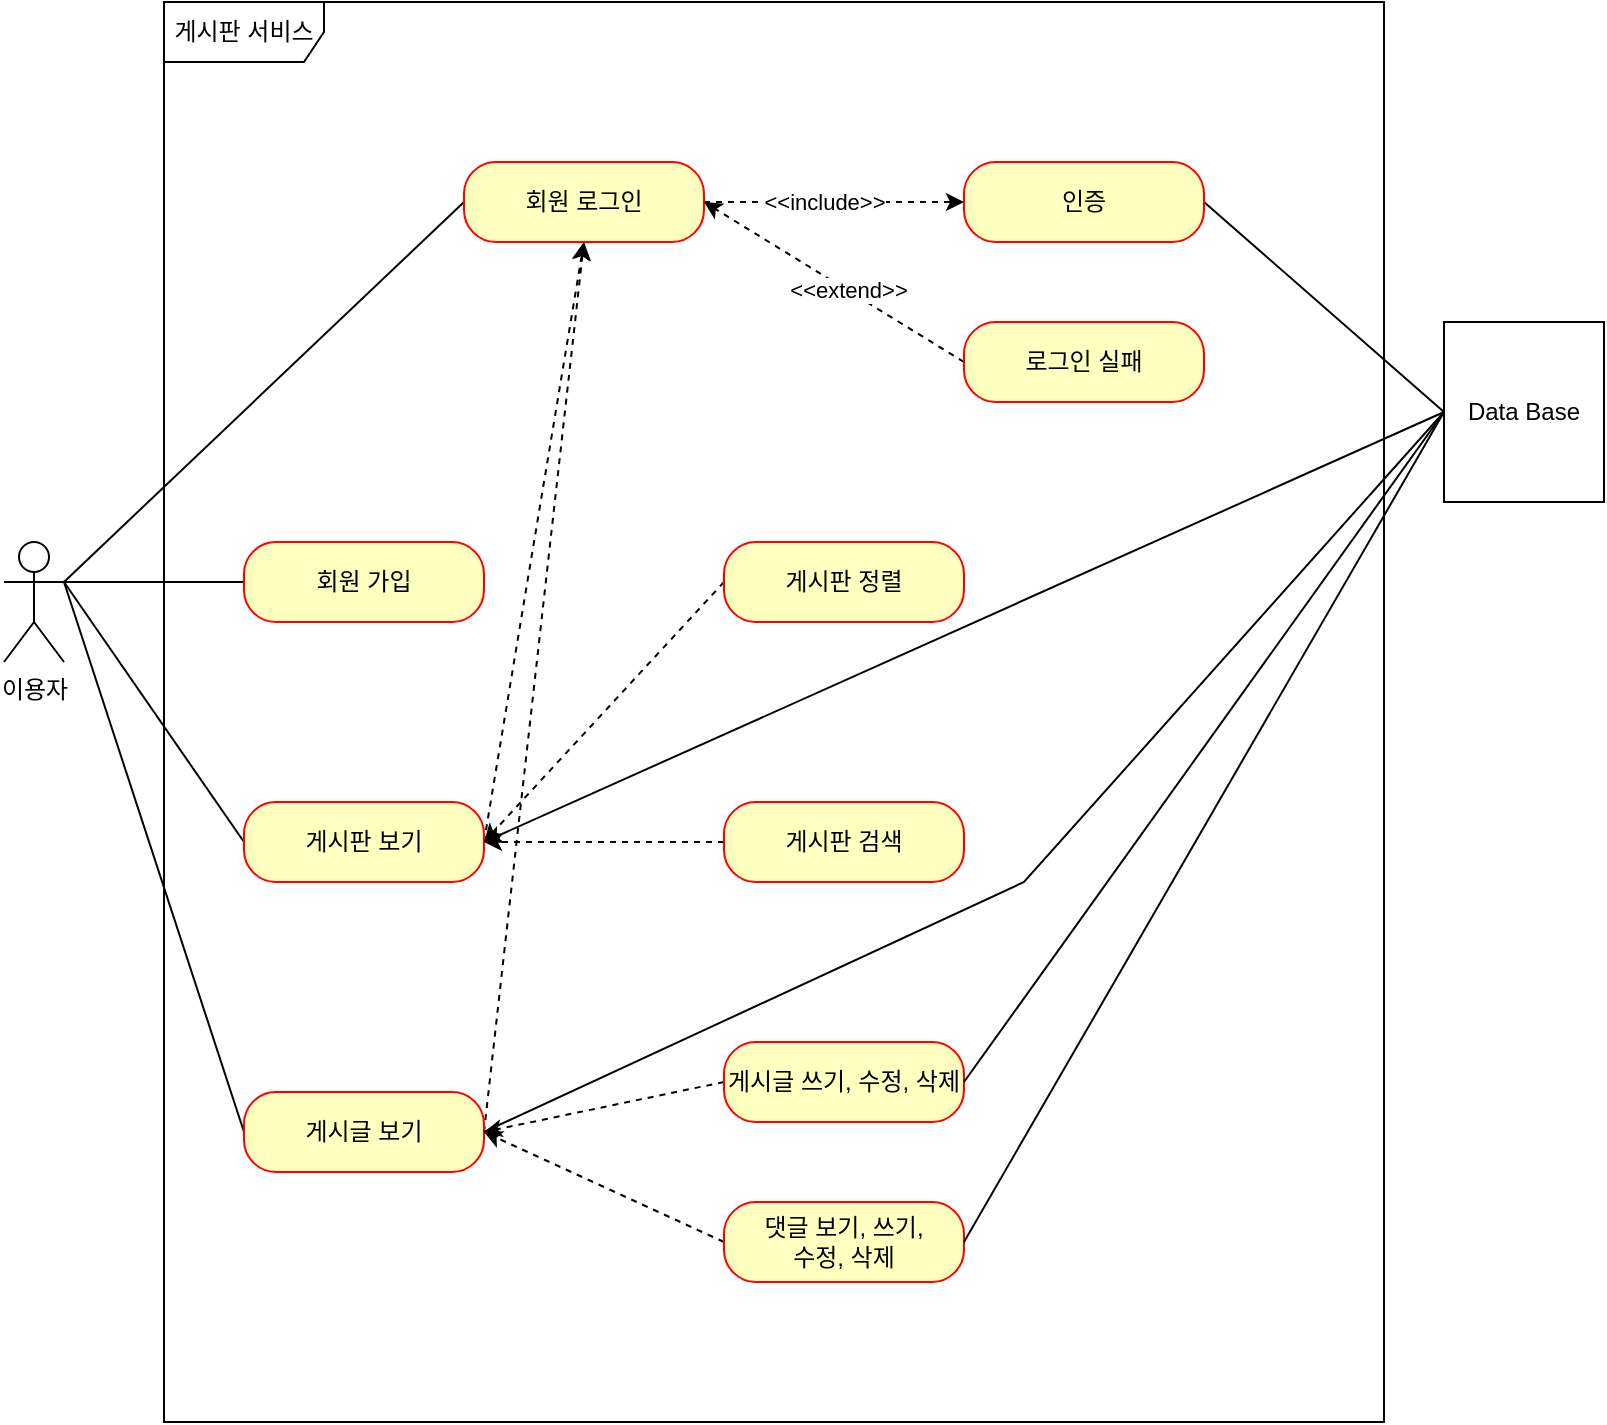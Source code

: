 <mxfile version="21.5.0" type="github">
  <diagram name="페이지-1" id="qLSV0dfj5ZLE2dZr3HD9">
    <mxGraphModel dx="1434" dy="765" grid="1" gridSize="10" guides="1" tooltips="1" connect="1" arrows="1" fold="1" page="1" pageScale="1" pageWidth="827" pageHeight="1169" math="0" shadow="0">
      <root>
        <mxCell id="0" />
        <mxCell id="1" parent="0" />
        <mxCell id="izPcXdR4LeE3ra15hJga-1" value="이용자" style="shape=umlActor;verticalLabelPosition=bottom;verticalAlign=top;html=1;" vertex="1" parent="1">
          <mxGeometry x="40" y="310" width="30" height="60" as="geometry" />
        </mxCell>
        <mxCell id="izPcXdR4LeE3ra15hJga-2" value="게시판 서비스" style="shape=umlFrame;whiteSpace=wrap;html=1;pointerEvents=0;width=80;height=30;" vertex="1" parent="1">
          <mxGeometry x="120" y="40" width="610" height="710" as="geometry" />
        </mxCell>
        <mxCell id="izPcXdR4LeE3ra15hJga-22" style="rounded=0;orthogonalLoop=1;jettySize=auto;html=1;entryX=1;entryY=0.333;entryDx=0;entryDy=0;entryPerimeter=0;exitX=0;exitY=0.5;exitDx=0;exitDy=0;endArrow=none;endFill=0;" edge="1" parent="1" source="izPcXdR4LeE3ra15hJga-3" target="izPcXdR4LeE3ra15hJga-1">
          <mxGeometry relative="1" as="geometry" />
        </mxCell>
        <mxCell id="izPcXdR4LeE3ra15hJga-3" value="회원 가입" style="rounded=1;whiteSpace=wrap;html=1;arcSize=40;fontColor=#000000;fillColor=#ffffc0;strokeColor=#ff0000;" vertex="1" parent="1">
          <mxGeometry x="160" y="310" width="120" height="40" as="geometry" />
        </mxCell>
        <mxCell id="izPcXdR4LeE3ra15hJga-24" style="rounded=0;orthogonalLoop=1;jettySize=auto;html=1;endArrow=none;endFill=0;exitX=0;exitY=0.5;exitDx=0;exitDy=0;" edge="1" parent="1" source="izPcXdR4LeE3ra15hJga-5">
          <mxGeometry relative="1" as="geometry">
            <mxPoint x="70" y="330" as="targetPoint" />
          </mxGeometry>
        </mxCell>
        <mxCell id="izPcXdR4LeE3ra15hJga-30" style="rounded=0;orthogonalLoop=1;jettySize=auto;html=1;entryX=0.5;entryY=1;entryDx=0;entryDy=0;exitX=1;exitY=0.5;exitDx=0;exitDy=0;dashed=1;" edge="1" parent="1" source="izPcXdR4LeE3ra15hJga-5" target="izPcXdR4LeE3ra15hJga-7">
          <mxGeometry relative="1" as="geometry" />
        </mxCell>
        <mxCell id="izPcXdR4LeE3ra15hJga-39" style="rounded=0;orthogonalLoop=1;jettySize=auto;html=1;entryX=0;entryY=0.5;entryDx=0;entryDy=0;exitX=1;exitY=0.5;exitDx=0;exitDy=0;endArrow=none;endFill=0;startArrow=classic;startFill=1;" edge="1" parent="1" source="izPcXdR4LeE3ra15hJga-5" target="izPcXdR4LeE3ra15hJga-36">
          <mxGeometry relative="1" as="geometry" />
        </mxCell>
        <mxCell id="izPcXdR4LeE3ra15hJga-5" value="게시판 보기" style="rounded=1;whiteSpace=wrap;html=1;arcSize=40;fontColor=#000000;fillColor=#ffffc0;strokeColor=#ff0000;" vertex="1" parent="1">
          <mxGeometry x="160" y="440" width="120" height="40" as="geometry" />
        </mxCell>
        <mxCell id="izPcXdR4LeE3ra15hJga-25" style="rounded=0;orthogonalLoop=1;jettySize=auto;html=1;endArrow=none;endFill=0;exitX=0;exitY=0.5;exitDx=0;exitDy=0;entryX=1;entryY=0.333;entryDx=0;entryDy=0;entryPerimeter=0;" edge="1" parent="1" source="izPcXdR4LeE3ra15hJga-6" target="izPcXdR4LeE3ra15hJga-1">
          <mxGeometry relative="1" as="geometry" />
        </mxCell>
        <mxCell id="izPcXdR4LeE3ra15hJga-31" style="rounded=0;orthogonalLoop=1;jettySize=auto;html=1;entryX=0.5;entryY=1;entryDx=0;entryDy=0;dashed=1;exitX=1;exitY=0.5;exitDx=0;exitDy=0;" edge="1" parent="1" source="izPcXdR4LeE3ra15hJga-6" target="izPcXdR4LeE3ra15hJga-7">
          <mxGeometry relative="1" as="geometry" />
        </mxCell>
        <mxCell id="izPcXdR4LeE3ra15hJga-6" value="게시글 보기" style="rounded=1;whiteSpace=wrap;html=1;arcSize=40;fontColor=#000000;fillColor=#ffffc0;strokeColor=#ff0000;" vertex="1" parent="1">
          <mxGeometry x="160" y="585" width="120" height="40" as="geometry" />
        </mxCell>
        <mxCell id="izPcXdR4LeE3ra15hJga-23" style="rounded=0;orthogonalLoop=1;jettySize=auto;html=1;entryX=1;entryY=0.333;entryDx=0;entryDy=0;entryPerimeter=0;endArrow=none;endFill=0;exitX=0;exitY=0.5;exitDx=0;exitDy=0;" edge="1" parent="1" source="izPcXdR4LeE3ra15hJga-7" target="izPcXdR4LeE3ra15hJga-1">
          <mxGeometry relative="1" as="geometry" />
        </mxCell>
        <mxCell id="izPcXdR4LeE3ra15hJga-26" style="edgeStyle=orthogonalEdgeStyle;rounded=0;orthogonalLoop=1;jettySize=auto;html=1;dashed=1;" edge="1" parent="1" source="izPcXdR4LeE3ra15hJga-7" target="izPcXdR4LeE3ra15hJga-8">
          <mxGeometry relative="1" as="geometry" />
        </mxCell>
        <mxCell id="izPcXdR4LeE3ra15hJga-27" value="&amp;lt;&amp;lt;include&amp;gt;&amp;gt;" style="edgeLabel;html=1;align=center;verticalAlign=middle;resizable=0;points=[];" vertex="1" connectable="0" parent="izPcXdR4LeE3ra15hJga-26">
          <mxGeometry x="-0.292" y="-1" relative="1" as="geometry">
            <mxPoint x="14" y="-1" as="offset" />
          </mxGeometry>
        </mxCell>
        <mxCell id="izPcXdR4LeE3ra15hJga-7" value="회원 로그인" style="rounded=1;whiteSpace=wrap;html=1;arcSize=40;fontColor=#000000;fillColor=#ffffc0;strokeColor=#ff0000;" vertex="1" parent="1">
          <mxGeometry x="270" y="120" width="120" height="40" as="geometry" />
        </mxCell>
        <mxCell id="izPcXdR4LeE3ra15hJga-38" style="rounded=0;orthogonalLoop=1;jettySize=auto;html=1;entryX=0;entryY=0.5;entryDx=0;entryDy=0;exitX=1;exitY=0.5;exitDx=0;exitDy=0;endArrow=none;endFill=0;" edge="1" parent="1" source="izPcXdR4LeE3ra15hJga-8" target="izPcXdR4LeE3ra15hJga-36">
          <mxGeometry relative="1" as="geometry" />
        </mxCell>
        <mxCell id="izPcXdR4LeE3ra15hJga-8" value="인증" style="rounded=1;whiteSpace=wrap;html=1;arcSize=40;fontColor=#000000;fillColor=#ffffc0;strokeColor=#ff0000;" vertex="1" parent="1">
          <mxGeometry x="520" y="120" width="120" height="40" as="geometry" />
        </mxCell>
        <mxCell id="izPcXdR4LeE3ra15hJga-32" style="rounded=0;orthogonalLoop=1;jettySize=auto;html=1;entryX=1;entryY=0.5;entryDx=0;entryDy=0;dashed=1;exitX=0;exitY=0.5;exitDx=0;exitDy=0;" edge="1" parent="1" source="izPcXdR4LeE3ra15hJga-9" target="izPcXdR4LeE3ra15hJga-5">
          <mxGeometry relative="1" as="geometry" />
        </mxCell>
        <mxCell id="izPcXdR4LeE3ra15hJga-9" value="게시판 정렬" style="rounded=1;whiteSpace=wrap;html=1;arcSize=40;fontColor=#000000;fillColor=#ffffc0;strokeColor=#ff0000;" vertex="1" parent="1">
          <mxGeometry x="400" y="310" width="120" height="40" as="geometry" />
        </mxCell>
        <mxCell id="izPcXdR4LeE3ra15hJga-33" style="rounded=0;orthogonalLoop=1;jettySize=auto;html=1;entryX=1;entryY=0.5;entryDx=0;entryDy=0;dashed=1;" edge="1" parent="1" source="izPcXdR4LeE3ra15hJga-10" target="izPcXdR4LeE3ra15hJga-5">
          <mxGeometry relative="1" as="geometry" />
        </mxCell>
        <mxCell id="izPcXdR4LeE3ra15hJga-10" value="게시판 검색" style="rounded=1;whiteSpace=wrap;html=1;arcSize=40;fontColor=#000000;fillColor=#ffffc0;strokeColor=#ff0000;" vertex="1" parent="1">
          <mxGeometry x="400" y="440" width="120" height="40" as="geometry" />
        </mxCell>
        <mxCell id="izPcXdR4LeE3ra15hJga-34" style="rounded=0;orthogonalLoop=1;jettySize=auto;html=1;entryX=1;entryY=0.5;entryDx=0;entryDy=0;dashed=1;exitX=0;exitY=0.5;exitDx=0;exitDy=0;exitPerimeter=0;" edge="1" parent="1" source="izPcXdR4LeE3ra15hJga-11" target="izPcXdR4LeE3ra15hJga-6">
          <mxGeometry relative="1" as="geometry" />
        </mxCell>
        <mxCell id="izPcXdR4LeE3ra15hJga-11" value="게시글 쓰기, 수정, 삭제" style="rounded=1;whiteSpace=wrap;html=1;arcSize=40;fontColor=#000000;fillColor=#ffffc0;strokeColor=#ff0000;" vertex="1" parent="1">
          <mxGeometry x="400" y="560" width="120" height="40" as="geometry" />
        </mxCell>
        <mxCell id="izPcXdR4LeE3ra15hJga-35" style="rounded=0;orthogonalLoop=1;jettySize=auto;html=1;entryX=1;entryY=0.5;entryDx=0;entryDy=0;dashed=1;exitX=0;exitY=0.5;exitDx=0;exitDy=0;" edge="1" parent="1" source="izPcXdR4LeE3ra15hJga-12" target="izPcXdR4LeE3ra15hJga-6">
          <mxGeometry relative="1" as="geometry" />
        </mxCell>
        <mxCell id="izPcXdR4LeE3ra15hJga-12" value="댓글 보기, 쓰기,&lt;br&gt;수정, 삭제" style="rounded=1;whiteSpace=wrap;html=1;arcSize=40;fontColor=#000000;fillColor=#ffffc0;strokeColor=#ff0000;" vertex="1" parent="1">
          <mxGeometry x="400" y="640" width="120" height="40" as="geometry" />
        </mxCell>
        <mxCell id="izPcXdR4LeE3ra15hJga-28" style="rounded=0;orthogonalLoop=1;jettySize=auto;html=1;entryX=1;entryY=0.5;entryDx=0;entryDy=0;exitX=0;exitY=0.5;exitDx=0;exitDy=0;dashed=1;" edge="1" parent="1" source="izPcXdR4LeE3ra15hJga-13" target="izPcXdR4LeE3ra15hJga-7">
          <mxGeometry relative="1" as="geometry" />
        </mxCell>
        <mxCell id="izPcXdR4LeE3ra15hJga-29" value="&amp;lt;&amp;lt;extend&amp;gt;&amp;gt;" style="edgeLabel;html=1;align=center;verticalAlign=middle;resizable=0;points=[];" vertex="1" connectable="0" parent="izPcXdR4LeE3ra15hJga-28">
          <mxGeometry x="-0.088" y="-1" relative="1" as="geometry">
            <mxPoint y="1" as="offset" />
          </mxGeometry>
        </mxCell>
        <mxCell id="izPcXdR4LeE3ra15hJga-13" value="로그인 실패" style="rounded=1;whiteSpace=wrap;html=1;arcSize=40;fontColor=#000000;fillColor=#ffffc0;strokeColor=#ff0000;" vertex="1" parent="1">
          <mxGeometry x="520" y="200" width="120" height="40" as="geometry" />
        </mxCell>
        <mxCell id="izPcXdR4LeE3ra15hJga-40" style="rounded=0;orthogonalLoop=1;jettySize=auto;html=1;exitX=0;exitY=0.5;exitDx=0;exitDy=0;entryX=1;entryY=0.5;entryDx=0;entryDy=0;endArrow=none;endFill=0;" edge="1" parent="1" source="izPcXdR4LeE3ra15hJga-36" target="izPcXdR4LeE3ra15hJga-6">
          <mxGeometry relative="1" as="geometry">
            <Array as="points">
              <mxPoint x="550" y="480" />
            </Array>
          </mxGeometry>
        </mxCell>
        <mxCell id="izPcXdR4LeE3ra15hJga-41" style="rounded=0;orthogonalLoop=1;jettySize=auto;html=1;entryX=1;entryY=0.5;entryDx=0;entryDy=0;exitX=0;exitY=0.5;exitDx=0;exitDy=0;endArrow=none;endFill=0;" edge="1" parent="1" source="izPcXdR4LeE3ra15hJga-36" target="izPcXdR4LeE3ra15hJga-11">
          <mxGeometry relative="1" as="geometry" />
        </mxCell>
        <mxCell id="izPcXdR4LeE3ra15hJga-42" style="rounded=0;orthogonalLoop=1;jettySize=auto;html=1;entryX=1;entryY=0.5;entryDx=0;entryDy=0;exitX=0;exitY=0.5;exitDx=0;exitDy=0;endArrow=none;endFill=0;" edge="1" parent="1" source="izPcXdR4LeE3ra15hJga-36" target="izPcXdR4LeE3ra15hJga-12">
          <mxGeometry relative="1" as="geometry" />
        </mxCell>
        <mxCell id="izPcXdR4LeE3ra15hJga-36" value="Data Base" style="html=1;dropTarget=0;whiteSpace=wrap;" vertex="1" parent="1">
          <mxGeometry x="760" y="200" width="80" height="90" as="geometry" />
        </mxCell>
      </root>
    </mxGraphModel>
  </diagram>
</mxfile>
